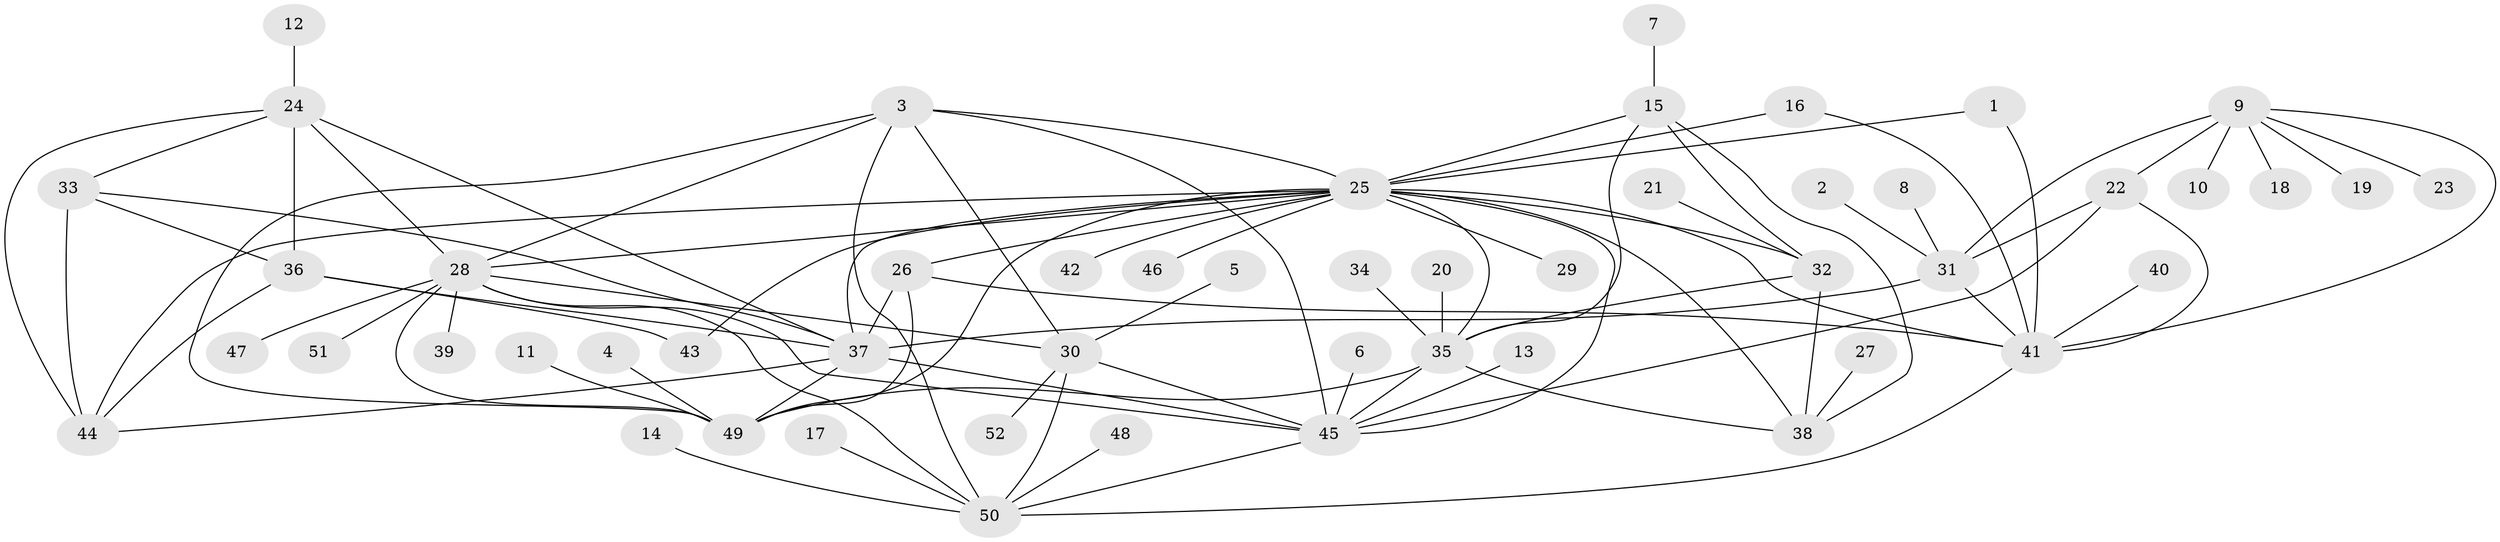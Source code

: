 // original degree distribution, {6: 0.06, 7: 0.07, 12: 0.02, 5: 0.04, 9: 0.03, 10: 0.03, 11: 0.01, 2: 0.17, 1: 0.55, 3: 0.02}
// Generated by graph-tools (version 1.1) at 2025/26/03/09/25 03:26:47]
// undirected, 52 vertices, 91 edges
graph export_dot {
graph [start="1"]
  node [color=gray90,style=filled];
  1;
  2;
  3;
  4;
  5;
  6;
  7;
  8;
  9;
  10;
  11;
  12;
  13;
  14;
  15;
  16;
  17;
  18;
  19;
  20;
  21;
  22;
  23;
  24;
  25;
  26;
  27;
  28;
  29;
  30;
  31;
  32;
  33;
  34;
  35;
  36;
  37;
  38;
  39;
  40;
  41;
  42;
  43;
  44;
  45;
  46;
  47;
  48;
  49;
  50;
  51;
  52;
  1 -- 25 [weight=1.0];
  1 -- 41 [weight=1.0];
  2 -- 31 [weight=1.0];
  3 -- 25 [weight=1.0];
  3 -- 28 [weight=1.0];
  3 -- 30 [weight=1.0];
  3 -- 45 [weight=1.0];
  3 -- 49 [weight=1.0];
  3 -- 50 [weight=1.0];
  4 -- 49 [weight=1.0];
  5 -- 30 [weight=1.0];
  6 -- 45 [weight=1.0];
  7 -- 15 [weight=1.0];
  8 -- 31 [weight=1.0];
  9 -- 10 [weight=1.0];
  9 -- 18 [weight=1.0];
  9 -- 19 [weight=1.0];
  9 -- 22 [weight=2.0];
  9 -- 23 [weight=1.0];
  9 -- 31 [weight=2.0];
  9 -- 41 [weight=2.0];
  11 -- 49 [weight=1.0];
  12 -- 24 [weight=1.0];
  13 -- 45 [weight=1.0];
  14 -- 50 [weight=1.0];
  15 -- 25 [weight=1.0];
  15 -- 32 [weight=1.0];
  15 -- 35 [weight=1.0];
  15 -- 38 [weight=1.0];
  16 -- 25 [weight=1.0];
  16 -- 41 [weight=1.0];
  17 -- 50 [weight=1.0];
  20 -- 35 [weight=1.0];
  21 -- 32 [weight=1.0];
  22 -- 31 [weight=1.0];
  22 -- 41 [weight=1.0];
  22 -- 45 [weight=1.0];
  24 -- 28 [weight=1.0];
  24 -- 33 [weight=1.0];
  24 -- 36 [weight=1.0];
  24 -- 37 [weight=1.0];
  24 -- 44 [weight=1.0];
  25 -- 26 [weight=1.0];
  25 -- 28 [weight=1.0];
  25 -- 29 [weight=1.0];
  25 -- 32 [weight=1.0];
  25 -- 35 [weight=1.0];
  25 -- 37 [weight=2.0];
  25 -- 38 [weight=1.0];
  25 -- 41 [weight=1.0];
  25 -- 42 [weight=1.0];
  25 -- 43 [weight=1.0];
  25 -- 44 [weight=1.0];
  25 -- 45 [weight=1.0];
  25 -- 46 [weight=1.0];
  25 -- 49 [weight=2.0];
  26 -- 37 [weight=2.0];
  26 -- 41 [weight=1.0];
  26 -- 49 [weight=1.0];
  27 -- 38 [weight=1.0];
  28 -- 30 [weight=1.0];
  28 -- 39 [weight=1.0];
  28 -- 45 [weight=1.0];
  28 -- 47 [weight=1.0];
  28 -- 49 [weight=1.0];
  28 -- 50 [weight=1.0];
  28 -- 51 [weight=1.0];
  30 -- 45 [weight=1.0];
  30 -- 50 [weight=1.0];
  30 -- 52 [weight=1.0];
  31 -- 37 [weight=1.0];
  31 -- 41 [weight=1.0];
  32 -- 35 [weight=1.0];
  32 -- 38 [weight=1.0];
  33 -- 36 [weight=1.0];
  33 -- 37 [weight=1.0];
  33 -- 44 [weight=1.0];
  34 -- 35 [weight=1.0];
  35 -- 38 [weight=1.0];
  35 -- 45 [weight=1.0];
  35 -- 49 [weight=1.0];
  36 -- 37 [weight=1.0];
  36 -- 43 [weight=1.0];
  36 -- 44 [weight=1.0];
  37 -- 44 [weight=1.0];
  37 -- 45 [weight=1.0];
  37 -- 49 [weight=2.0];
  40 -- 41 [weight=1.0];
  41 -- 50 [weight=1.0];
  45 -- 50 [weight=1.0];
  48 -- 50 [weight=1.0];
}
